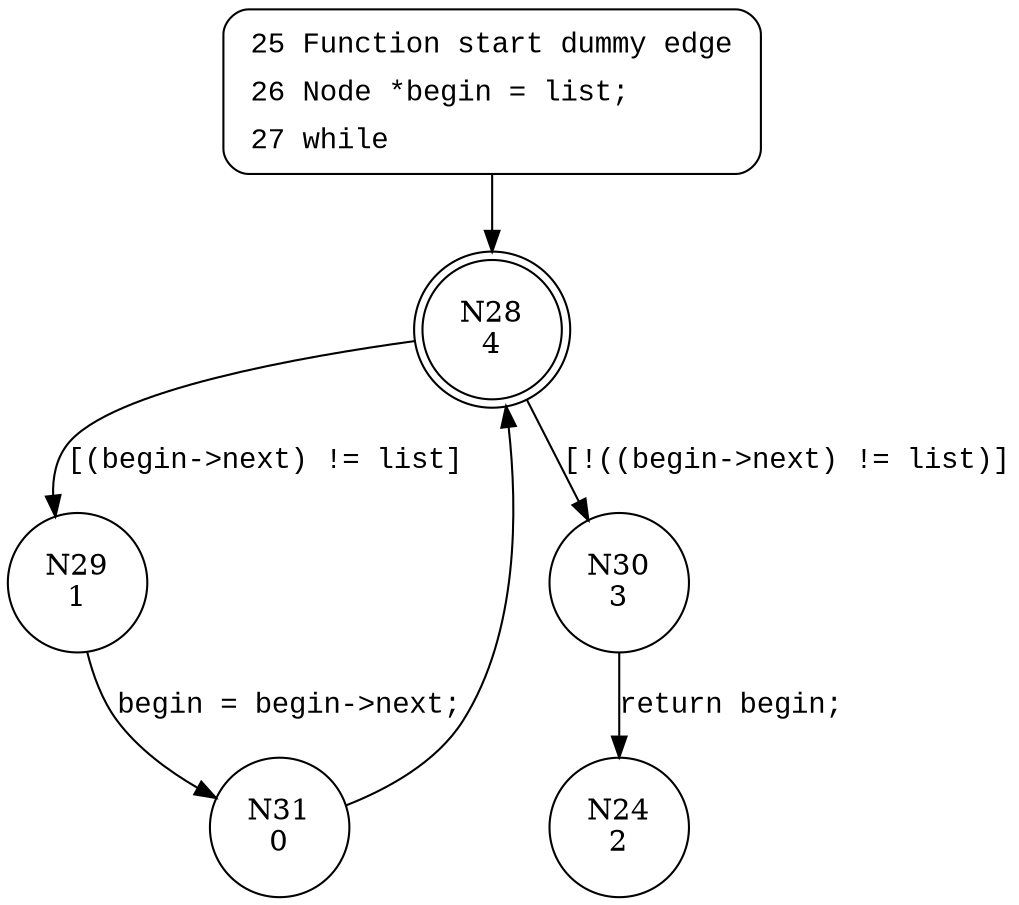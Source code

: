 digraph findEnd {
28 [shape="doublecircle" label="N28\n4"]
29 [shape="circle" label="N29\n1"]
30 [shape="circle" label="N30\n3"]
31 [shape="circle" label="N31\n0"]
24 [shape="circle" label="N24\n2"]
25 [style="filled,bold" penwidth="1" fillcolor="white" fontname="Courier New" shape="Mrecord" label=<<table border="0" cellborder="0" cellpadding="3" bgcolor="white"><tr><td align="right">25</td><td align="left">Function start dummy edge</td></tr><tr><td align="right">26</td><td align="left">Node *begin = list;</td></tr><tr><td align="right">27</td><td align="left">while</td></tr></table>>]
25 -> 28[label=""]
28 -> 29 [label="[(begin->next) != list]" fontname="Courier New"]
28 -> 30 [label="[!((begin->next) != list)]" fontname="Courier New"]
29 -> 31 [label="begin = begin->next;" fontname="Courier New"]
30 -> 24 [label="return begin;" fontname="Courier New"]
31 -> 28 [label="" fontname="Courier New"]
}